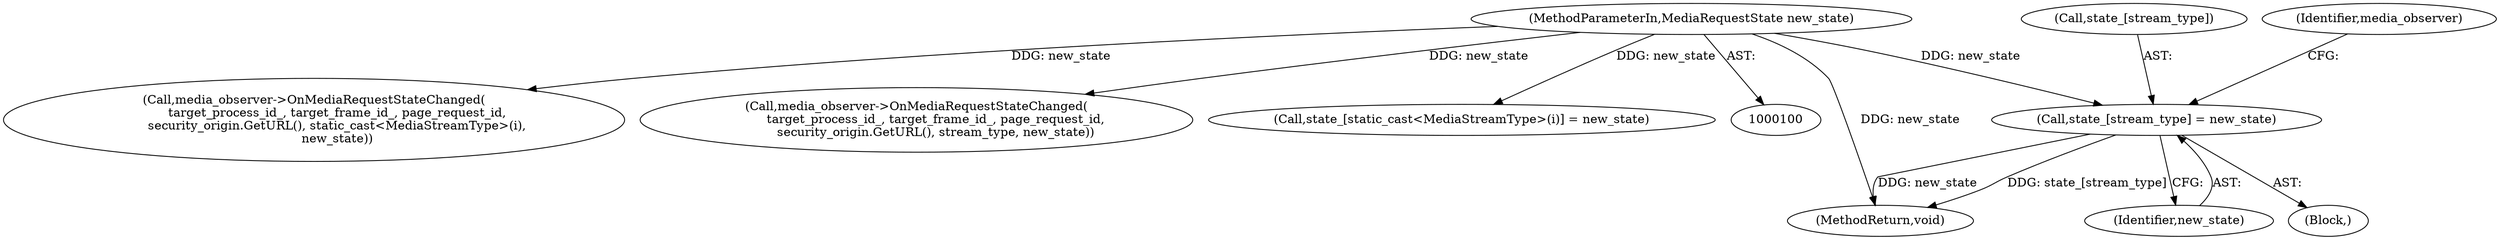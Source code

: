 digraph "0_Chrome_12c876ae82355de6285bf0879023f1d1f1822ecf@array" {
"1000131" [label="(Call,state_[stream_type] = new_state)"];
"1000102" [label="(MethodParameterIn,MediaRequestState new_state)"];
"1000180" [label="(MethodReturn,void)"];
"1000131" [label="(Call,state_[stream_type] = new_state)"];
"1000132" [label="(Call,state_[stream_type])"];
"1000162" [label="(Call,media_observer->OnMediaRequestStateChanged(\n            target_process_id_, target_frame_id_, page_request_id,\n            security_origin.GetURL(), static_cast<MediaStreamType>(i),\n            new_state))"];
"1000173" [label="(Call,media_observer->OnMediaRequestStateChanged(\n          target_process_id_, target_frame_id_, page_request_id,\n          security_origin.GetURL(), stream_type, new_state))"];
"1000122" [label="(Call,state_[static_cast<MediaStreamType>(i)] = new_state)"];
"1000102" [label="(MethodParameterIn,MediaRequestState new_state)"];
"1000138" [label="(Identifier,media_observer)"];
"1000135" [label="(Identifier,new_state)"];
"1000130" [label="(Block,)"];
"1000131" -> "1000130"  [label="AST: "];
"1000131" -> "1000135"  [label="CFG: "];
"1000132" -> "1000131"  [label="AST: "];
"1000135" -> "1000131"  [label="AST: "];
"1000138" -> "1000131"  [label="CFG: "];
"1000131" -> "1000180"  [label="DDG: state_[stream_type]"];
"1000131" -> "1000180"  [label="DDG: new_state"];
"1000102" -> "1000131"  [label="DDG: new_state"];
"1000102" -> "1000100"  [label="AST: "];
"1000102" -> "1000180"  [label="DDG: new_state"];
"1000102" -> "1000122"  [label="DDG: new_state"];
"1000102" -> "1000162"  [label="DDG: new_state"];
"1000102" -> "1000173"  [label="DDG: new_state"];
}
